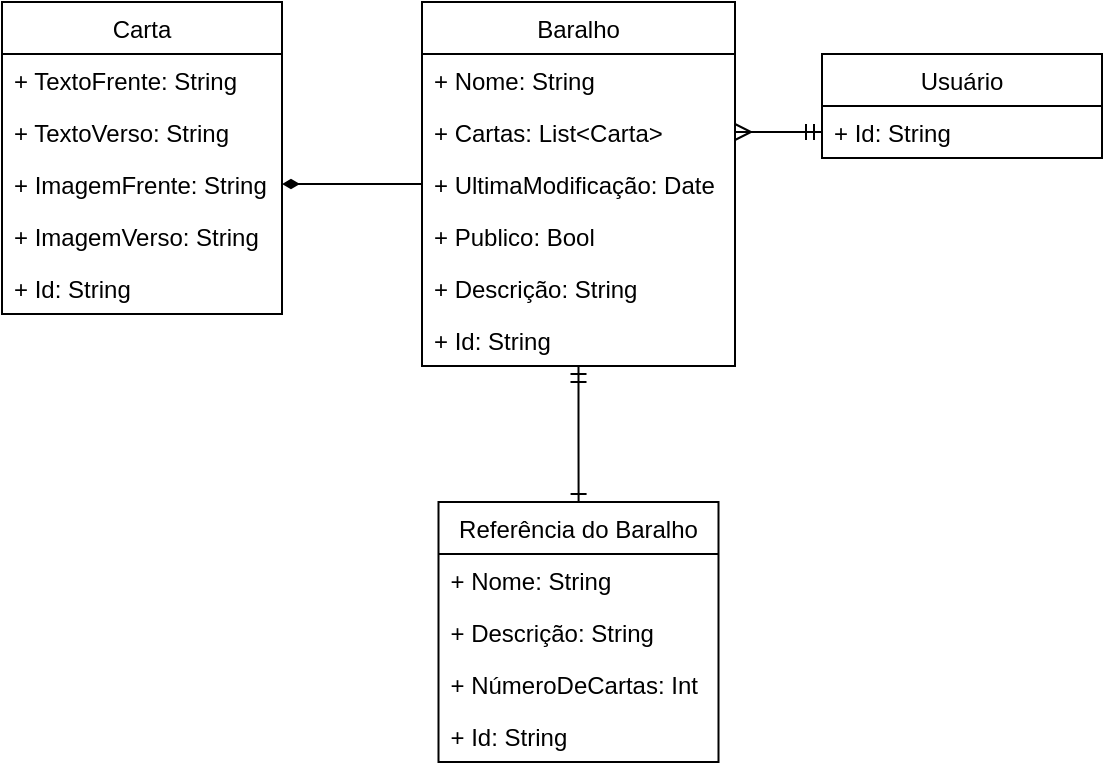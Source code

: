 <mxfile version="19.0.3" type="device"><diagram id="WWCITkkP9zIgdp-Khutj" name="Página-1"><mxGraphModel dx="868" dy="566" grid="1" gridSize="10" guides="1" tooltips="1" connect="1" arrows="1" fold="1" page="1" pageScale="1" pageWidth="827" pageHeight="1169" math="0" shadow="0"><root><mxCell id="0"/><mxCell id="1" parent="0"/><mxCell id="MiY639ZWPeIhL9FultNp-5" value="Carta" style="swimlane;fontStyle=0;childLayout=stackLayout;horizontal=1;startSize=26;fillColor=none;horizontalStack=0;resizeParent=1;resizeParentMax=0;resizeLast=0;collapsible=1;marginBottom=0;" parent="1" vertex="1"><mxGeometry x="180" y="150" width="140" height="156" as="geometry"/></mxCell><mxCell id="MiY639ZWPeIhL9FultNp-6" value="+ TextoFrente: String" style="text;strokeColor=none;fillColor=none;align=left;verticalAlign=top;spacingLeft=4;spacingRight=4;overflow=hidden;rotatable=0;points=[[0,0.5],[1,0.5]];portConstraint=eastwest;" parent="MiY639ZWPeIhL9FultNp-5" vertex="1"><mxGeometry y="26" width="140" height="26" as="geometry"/></mxCell><mxCell id="MiY639ZWPeIhL9FultNp-7" value="+ TextoVerso: String" style="text;strokeColor=none;fillColor=none;align=left;verticalAlign=top;spacingLeft=4;spacingRight=4;overflow=hidden;rotatable=0;points=[[0,0.5],[1,0.5]];portConstraint=eastwest;" parent="MiY639ZWPeIhL9FultNp-5" vertex="1"><mxGeometry y="52" width="140" height="26" as="geometry"/></mxCell><mxCell id="MiY639ZWPeIhL9FultNp-8" value="+ ImagemFrente: String" style="text;strokeColor=none;fillColor=none;align=left;verticalAlign=top;spacingLeft=4;spacingRight=4;overflow=hidden;rotatable=0;points=[[0,0.5],[1,0.5]];portConstraint=eastwest;" parent="MiY639ZWPeIhL9FultNp-5" vertex="1"><mxGeometry y="78" width="140" height="26" as="geometry"/></mxCell><mxCell id="MiY639ZWPeIhL9FultNp-19" value="+ ImagemVerso: String" style="text;strokeColor=none;fillColor=none;align=left;verticalAlign=top;spacingLeft=4;spacingRight=4;overflow=hidden;rotatable=0;points=[[0,0.5],[1,0.5]];portConstraint=eastwest;" parent="MiY639ZWPeIhL9FultNp-5" vertex="1"><mxGeometry y="104" width="140" height="26" as="geometry"/></mxCell><mxCell id="MiY639ZWPeIhL9FultNp-17" value="+ Id: String" style="text;strokeColor=none;fillColor=none;align=left;verticalAlign=top;spacingLeft=4;spacingRight=4;overflow=hidden;rotatable=0;points=[[0,0.5],[1,0.5]];portConstraint=eastwest;" parent="MiY639ZWPeIhL9FultNp-5" vertex="1"><mxGeometry y="130" width="140" height="26" as="geometry"/></mxCell><mxCell id="UXaNYBtBNsXD4ZSolqNZ-8" style="edgeStyle=orthogonalEdgeStyle;rounded=0;orthogonalLoop=1;jettySize=auto;html=1;endArrow=ERone;endFill=0;startArrow=ERmandOne;startFill=0;" parent="1" source="MiY639ZWPeIhL9FultNp-9" target="UXaNYBtBNsXD4ZSolqNZ-2" edge="1"><mxGeometry relative="1" as="geometry"/></mxCell><mxCell id="MiY639ZWPeIhL9FultNp-9" value="Baralho" style="swimlane;fontStyle=0;childLayout=stackLayout;horizontal=1;startSize=26;fillColor=none;horizontalStack=0;resizeParent=1;resizeParentMax=0;resizeLast=0;collapsible=1;marginBottom=0;" parent="1" vertex="1"><mxGeometry x="390" y="150" width="156.5" height="182" as="geometry"/></mxCell><mxCell id="MiY639ZWPeIhL9FultNp-10" value="+ Nome: String" style="text;strokeColor=none;fillColor=none;align=left;verticalAlign=top;spacingLeft=4;spacingRight=4;overflow=hidden;rotatable=0;points=[[0,0.5],[1,0.5]];portConstraint=eastwest;" parent="MiY639ZWPeIhL9FultNp-9" vertex="1"><mxGeometry y="26" width="156.5" height="26" as="geometry"/></mxCell><mxCell id="MiY639ZWPeIhL9FultNp-11" value="+ Cartas: List&lt;Carta&gt;" style="text;strokeColor=none;fillColor=none;align=left;verticalAlign=top;spacingLeft=4;spacingRight=4;overflow=hidden;rotatable=0;points=[[0,0.5],[1,0.5]];portConstraint=eastwest;" parent="MiY639ZWPeIhL9FultNp-9" vertex="1"><mxGeometry y="52" width="156.5" height="26" as="geometry"/></mxCell><mxCell id="MiY639ZWPeIhL9FultNp-23" value="+ UltimaModificação: Date" style="text;strokeColor=none;fillColor=none;align=left;verticalAlign=top;spacingLeft=4;spacingRight=4;overflow=hidden;rotatable=0;points=[[0,0.5],[1,0.5]];portConstraint=eastwest;" parent="MiY639ZWPeIhL9FultNp-9" vertex="1"><mxGeometry y="78" width="156.5" height="26" as="geometry"/></mxCell><mxCell id="MiY639ZWPeIhL9FultNp-24" value="+ Publico: Bool" style="text;strokeColor=none;fillColor=none;align=left;verticalAlign=top;spacingLeft=4;spacingRight=4;overflow=hidden;rotatable=0;points=[[0,0.5],[1,0.5]];portConstraint=eastwest;" parent="MiY639ZWPeIhL9FultNp-9" vertex="1"><mxGeometry y="104" width="156.5" height="26" as="geometry"/></mxCell><mxCell id="MiY639ZWPeIhL9FultNp-12" value="+ Descrição: String" style="text;strokeColor=none;fillColor=none;align=left;verticalAlign=top;spacingLeft=4;spacingRight=4;overflow=hidden;rotatable=0;points=[[0,0.5],[1,0.5]];portConstraint=eastwest;" parent="MiY639ZWPeIhL9FultNp-9" vertex="1"><mxGeometry y="130" width="156.5" height="26" as="geometry"/></mxCell><mxCell id="UXaNYBtBNsXD4ZSolqNZ-1" value="+ Id: String" style="text;strokeColor=none;fillColor=none;align=left;verticalAlign=top;spacingLeft=4;spacingRight=4;overflow=hidden;rotatable=0;points=[[0,0.5],[1,0.5]];portConstraint=eastwest;" parent="MiY639ZWPeIhL9FultNp-9" vertex="1"><mxGeometry y="156" width="156.5" height="26" as="geometry"/></mxCell><mxCell id="MiY639ZWPeIhL9FultNp-13" value="Usuário" style="swimlane;fontStyle=0;childLayout=stackLayout;horizontal=1;startSize=26;fillColor=none;horizontalStack=0;resizeParent=1;resizeParentMax=0;resizeLast=0;collapsible=1;marginBottom=0;" parent="1" vertex="1"><mxGeometry x="590" y="176" width="140" height="52" as="geometry"/></mxCell><mxCell id="MiY639ZWPeIhL9FultNp-14" value="+ Id: String" style="text;strokeColor=none;fillColor=none;align=left;verticalAlign=top;spacingLeft=4;spacingRight=4;overflow=hidden;rotatable=0;points=[[0,0.5],[1,0.5]];portConstraint=eastwest;" parent="MiY639ZWPeIhL9FultNp-13" vertex="1"><mxGeometry y="26" width="140" height="26" as="geometry"/></mxCell><mxCell id="MiY639ZWPeIhL9FultNp-22" style="edgeStyle=orthogonalEdgeStyle;rounded=0;orthogonalLoop=1;jettySize=auto;html=1;entryX=1;entryY=0.5;entryDx=0;entryDy=0;endArrow=ERmany;endFill=0;strokeWidth=1;startArrow=ERmandOne;startFill=0;exitX=0;exitY=0.5;exitDx=0;exitDy=0;" parent="1" source="MiY639ZWPeIhL9FultNp-14" target="MiY639ZWPeIhL9FultNp-11" edge="1"><mxGeometry relative="1" as="geometry"><mxPoint x="630" y="234" as="sourcePoint"/></mxGeometry></mxCell><mxCell id="3yMKxKMeec2INxEQ9jPY-2" style="edgeStyle=orthogonalEdgeStyle;rounded=0;orthogonalLoop=1;jettySize=auto;html=1;entryX=1;entryY=0.5;entryDx=0;entryDy=0;endArrow=diamondThin;endFill=1;" parent="1" source="MiY639ZWPeIhL9FultNp-23" target="MiY639ZWPeIhL9FultNp-8" edge="1"><mxGeometry relative="1" as="geometry"/></mxCell><mxCell id="UXaNYBtBNsXD4ZSolqNZ-2" value="Referência do Baralho" style="swimlane;fontStyle=0;childLayout=stackLayout;horizontal=1;startSize=26;fillColor=none;horizontalStack=0;resizeParent=1;resizeParentMax=0;resizeLast=0;collapsible=1;marginBottom=0;" parent="1" vertex="1"><mxGeometry x="398.25" y="400" width="140" height="130" as="geometry"/></mxCell><mxCell id="UXaNYBtBNsXD4ZSolqNZ-3" value="+ Nome: String" style="text;strokeColor=none;fillColor=none;align=left;verticalAlign=top;spacingLeft=4;spacingRight=4;overflow=hidden;rotatable=0;points=[[0,0.5],[1,0.5]];portConstraint=eastwest;" parent="UXaNYBtBNsXD4ZSolqNZ-2" vertex="1"><mxGeometry y="26" width="140" height="26" as="geometry"/></mxCell><mxCell id="UXaNYBtBNsXD4ZSolqNZ-4" value="+ Descrição: String" style="text;strokeColor=none;fillColor=none;align=left;verticalAlign=top;spacingLeft=4;spacingRight=4;overflow=hidden;rotatable=0;points=[[0,0.5],[1,0.5]];portConstraint=eastwest;" parent="UXaNYBtBNsXD4ZSolqNZ-2" vertex="1"><mxGeometry y="52" width="140" height="26" as="geometry"/></mxCell><mxCell id="UXaNYBtBNsXD4ZSolqNZ-5" value="+ NúmeroDeCartas: Int" style="text;strokeColor=none;fillColor=none;align=left;verticalAlign=top;spacingLeft=4;spacingRight=4;overflow=hidden;rotatable=0;points=[[0,0.5],[1,0.5]];portConstraint=eastwest;" parent="UXaNYBtBNsXD4ZSolqNZ-2" vertex="1"><mxGeometry y="78" width="140" height="26" as="geometry"/></mxCell><mxCell id="UXaNYBtBNsXD4ZSolqNZ-7" value="+ Id: String" style="text;strokeColor=none;fillColor=none;align=left;verticalAlign=top;spacingLeft=4;spacingRight=4;overflow=hidden;rotatable=0;points=[[0,0.5],[1,0.5]];portConstraint=eastwest;" parent="UXaNYBtBNsXD4ZSolqNZ-2" vertex="1"><mxGeometry y="104" width="140" height="26" as="geometry"/></mxCell></root></mxGraphModel></diagram></mxfile>